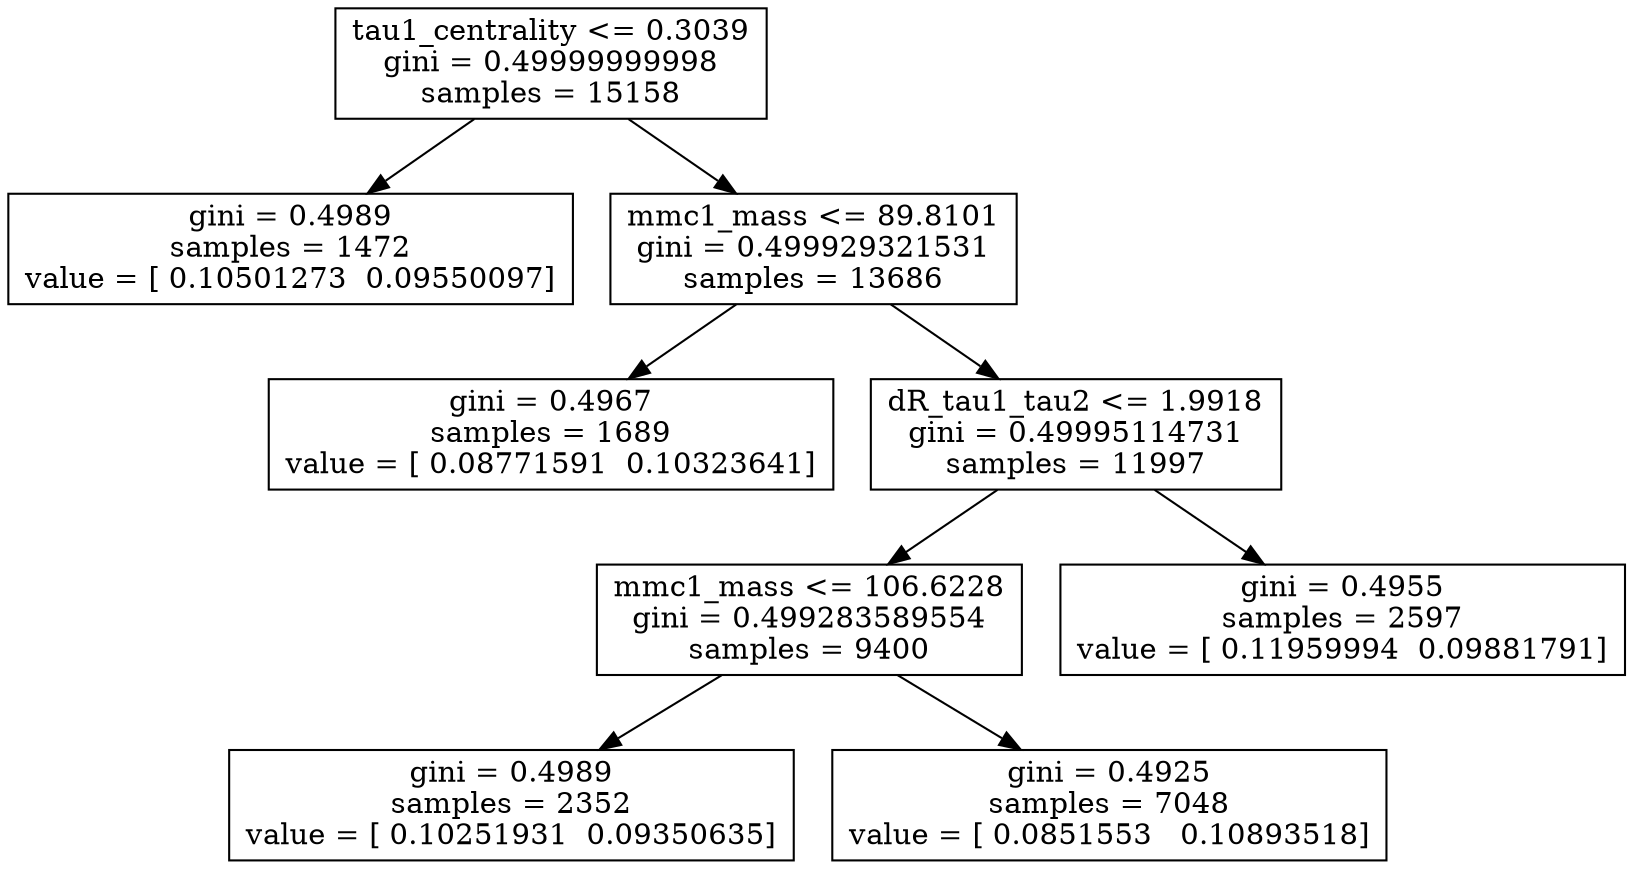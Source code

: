 digraph Tree {
0 [label="tau1_centrality <= 0.3039\ngini = 0.49999999998\nsamples = 15158", shape="box"] ;
1 [label="gini = 0.4989\nsamples = 1472\nvalue = [ 0.10501273  0.09550097]", shape="box"] ;
0 -> 1 ;
2 [label="mmc1_mass <= 89.8101\ngini = 0.499929321531\nsamples = 13686", shape="box"] ;
0 -> 2 ;
3 [label="gini = 0.4967\nsamples = 1689\nvalue = [ 0.08771591  0.10323641]", shape="box"] ;
2 -> 3 ;
4 [label="dR_tau1_tau2 <= 1.9918\ngini = 0.49995114731\nsamples = 11997", shape="box"] ;
2 -> 4 ;
5 [label="mmc1_mass <= 106.6228\ngini = 0.499283589554\nsamples = 9400", shape="box"] ;
4 -> 5 ;
6 [label="gini = 0.4989\nsamples = 2352\nvalue = [ 0.10251931  0.09350635]", shape="box"] ;
5 -> 6 ;
7 [label="gini = 0.4925\nsamples = 7048\nvalue = [ 0.0851553   0.10893518]", shape="box"] ;
5 -> 7 ;
8 [label="gini = 0.4955\nsamples = 2597\nvalue = [ 0.11959994  0.09881791]", shape="box"] ;
4 -> 8 ;
}